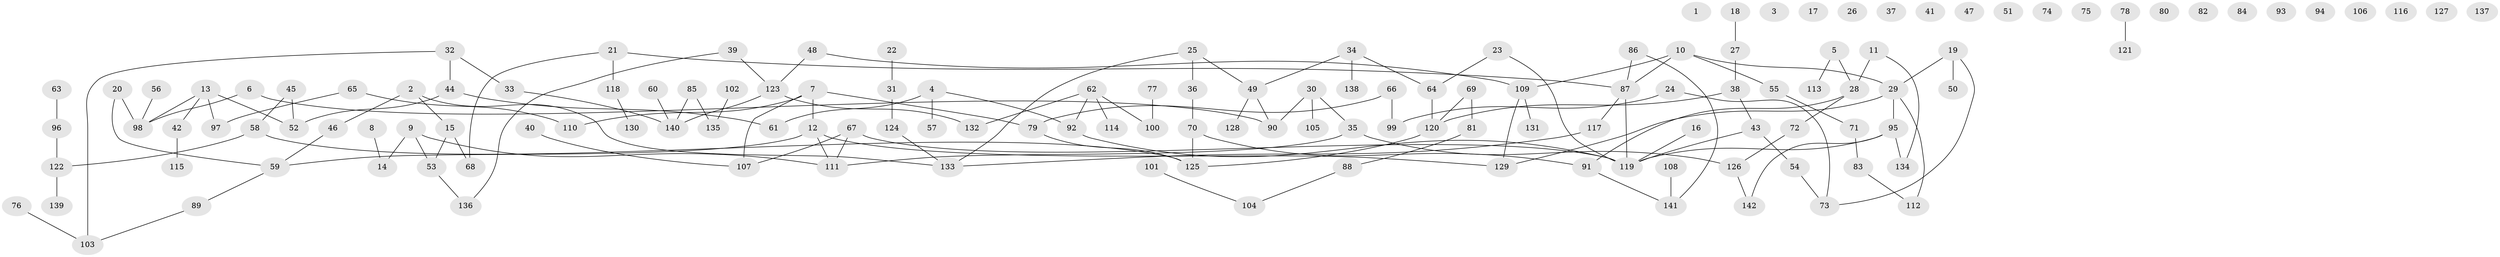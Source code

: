 // Generated by graph-tools (version 1.1) at 2025/00/03/09/25 03:00:52]
// undirected, 142 vertices, 148 edges
graph export_dot {
graph [start="1"]
  node [color=gray90,style=filled];
  1;
  2;
  3;
  4;
  5;
  6;
  7;
  8;
  9;
  10;
  11;
  12;
  13;
  14;
  15;
  16;
  17;
  18;
  19;
  20;
  21;
  22;
  23;
  24;
  25;
  26;
  27;
  28;
  29;
  30;
  31;
  32;
  33;
  34;
  35;
  36;
  37;
  38;
  39;
  40;
  41;
  42;
  43;
  44;
  45;
  46;
  47;
  48;
  49;
  50;
  51;
  52;
  53;
  54;
  55;
  56;
  57;
  58;
  59;
  60;
  61;
  62;
  63;
  64;
  65;
  66;
  67;
  68;
  69;
  70;
  71;
  72;
  73;
  74;
  75;
  76;
  77;
  78;
  79;
  80;
  81;
  82;
  83;
  84;
  85;
  86;
  87;
  88;
  89;
  90;
  91;
  92;
  93;
  94;
  95;
  96;
  97;
  98;
  99;
  100;
  101;
  102;
  103;
  104;
  105;
  106;
  107;
  108;
  109;
  110;
  111;
  112;
  113;
  114;
  115;
  116;
  117;
  118;
  119;
  120;
  121;
  122;
  123;
  124;
  125;
  126;
  127;
  128;
  129;
  130;
  131;
  132;
  133;
  134;
  135;
  136;
  137;
  138;
  139;
  140;
  141;
  142;
  2 -- 15;
  2 -- 46;
  2 -- 133;
  4 -- 57;
  4 -- 61;
  4 -- 92;
  5 -- 28;
  5 -- 113;
  6 -- 90;
  6 -- 98;
  7 -- 12;
  7 -- 79;
  7 -- 107;
  7 -- 110;
  8 -- 14;
  9 -- 14;
  9 -- 53;
  9 -- 111;
  10 -- 29;
  10 -- 55;
  10 -- 87;
  10 -- 109;
  11 -- 28;
  11 -- 134;
  12 -- 59;
  12 -- 111;
  12 -- 129;
  13 -- 42;
  13 -- 52;
  13 -- 97;
  13 -- 98;
  15 -- 53;
  15 -- 68;
  16 -- 119;
  18 -- 27;
  19 -- 29;
  19 -- 50;
  19 -- 73;
  20 -- 59;
  20 -- 98;
  21 -- 68;
  21 -- 87;
  21 -- 118;
  22 -- 31;
  23 -- 64;
  23 -- 119;
  24 -- 73;
  24 -- 99;
  25 -- 36;
  25 -- 49;
  25 -- 133;
  27 -- 38;
  28 -- 72;
  28 -- 91;
  29 -- 95;
  29 -- 112;
  29 -- 129;
  30 -- 35;
  30 -- 90;
  30 -- 105;
  31 -- 124;
  32 -- 33;
  32 -- 44;
  32 -- 103;
  33 -- 140;
  34 -- 49;
  34 -- 64;
  34 -- 138;
  35 -- 111;
  35 -- 126;
  36 -- 70;
  38 -- 43;
  38 -- 120;
  39 -- 123;
  39 -- 136;
  40 -- 107;
  42 -- 115;
  43 -- 54;
  43 -- 119;
  44 -- 52;
  44 -- 61;
  45 -- 52;
  45 -- 58;
  46 -- 59;
  48 -- 109;
  48 -- 123;
  49 -- 90;
  49 -- 128;
  53 -- 136;
  54 -- 73;
  55 -- 71;
  56 -- 98;
  58 -- 122;
  58 -- 125;
  59 -- 89;
  60 -- 140;
  62 -- 92;
  62 -- 100;
  62 -- 114;
  62 -- 132;
  63 -- 96;
  64 -- 120;
  65 -- 97;
  65 -- 110;
  66 -- 79;
  66 -- 99;
  67 -- 107;
  67 -- 111;
  67 -- 119;
  69 -- 81;
  69 -- 120;
  70 -- 91;
  70 -- 125;
  71 -- 83;
  72 -- 126;
  76 -- 103;
  77 -- 100;
  78 -- 121;
  79 -- 125;
  81 -- 88;
  83 -- 112;
  85 -- 135;
  85 -- 140;
  86 -- 87;
  86 -- 141;
  87 -- 117;
  87 -- 119;
  88 -- 104;
  89 -- 103;
  91 -- 141;
  92 -- 119;
  95 -- 119;
  95 -- 134;
  95 -- 142;
  96 -- 122;
  101 -- 104;
  102 -- 135;
  108 -- 141;
  109 -- 129;
  109 -- 131;
  117 -- 133;
  118 -- 130;
  120 -- 125;
  122 -- 139;
  123 -- 132;
  123 -- 140;
  124 -- 133;
  126 -- 142;
}
